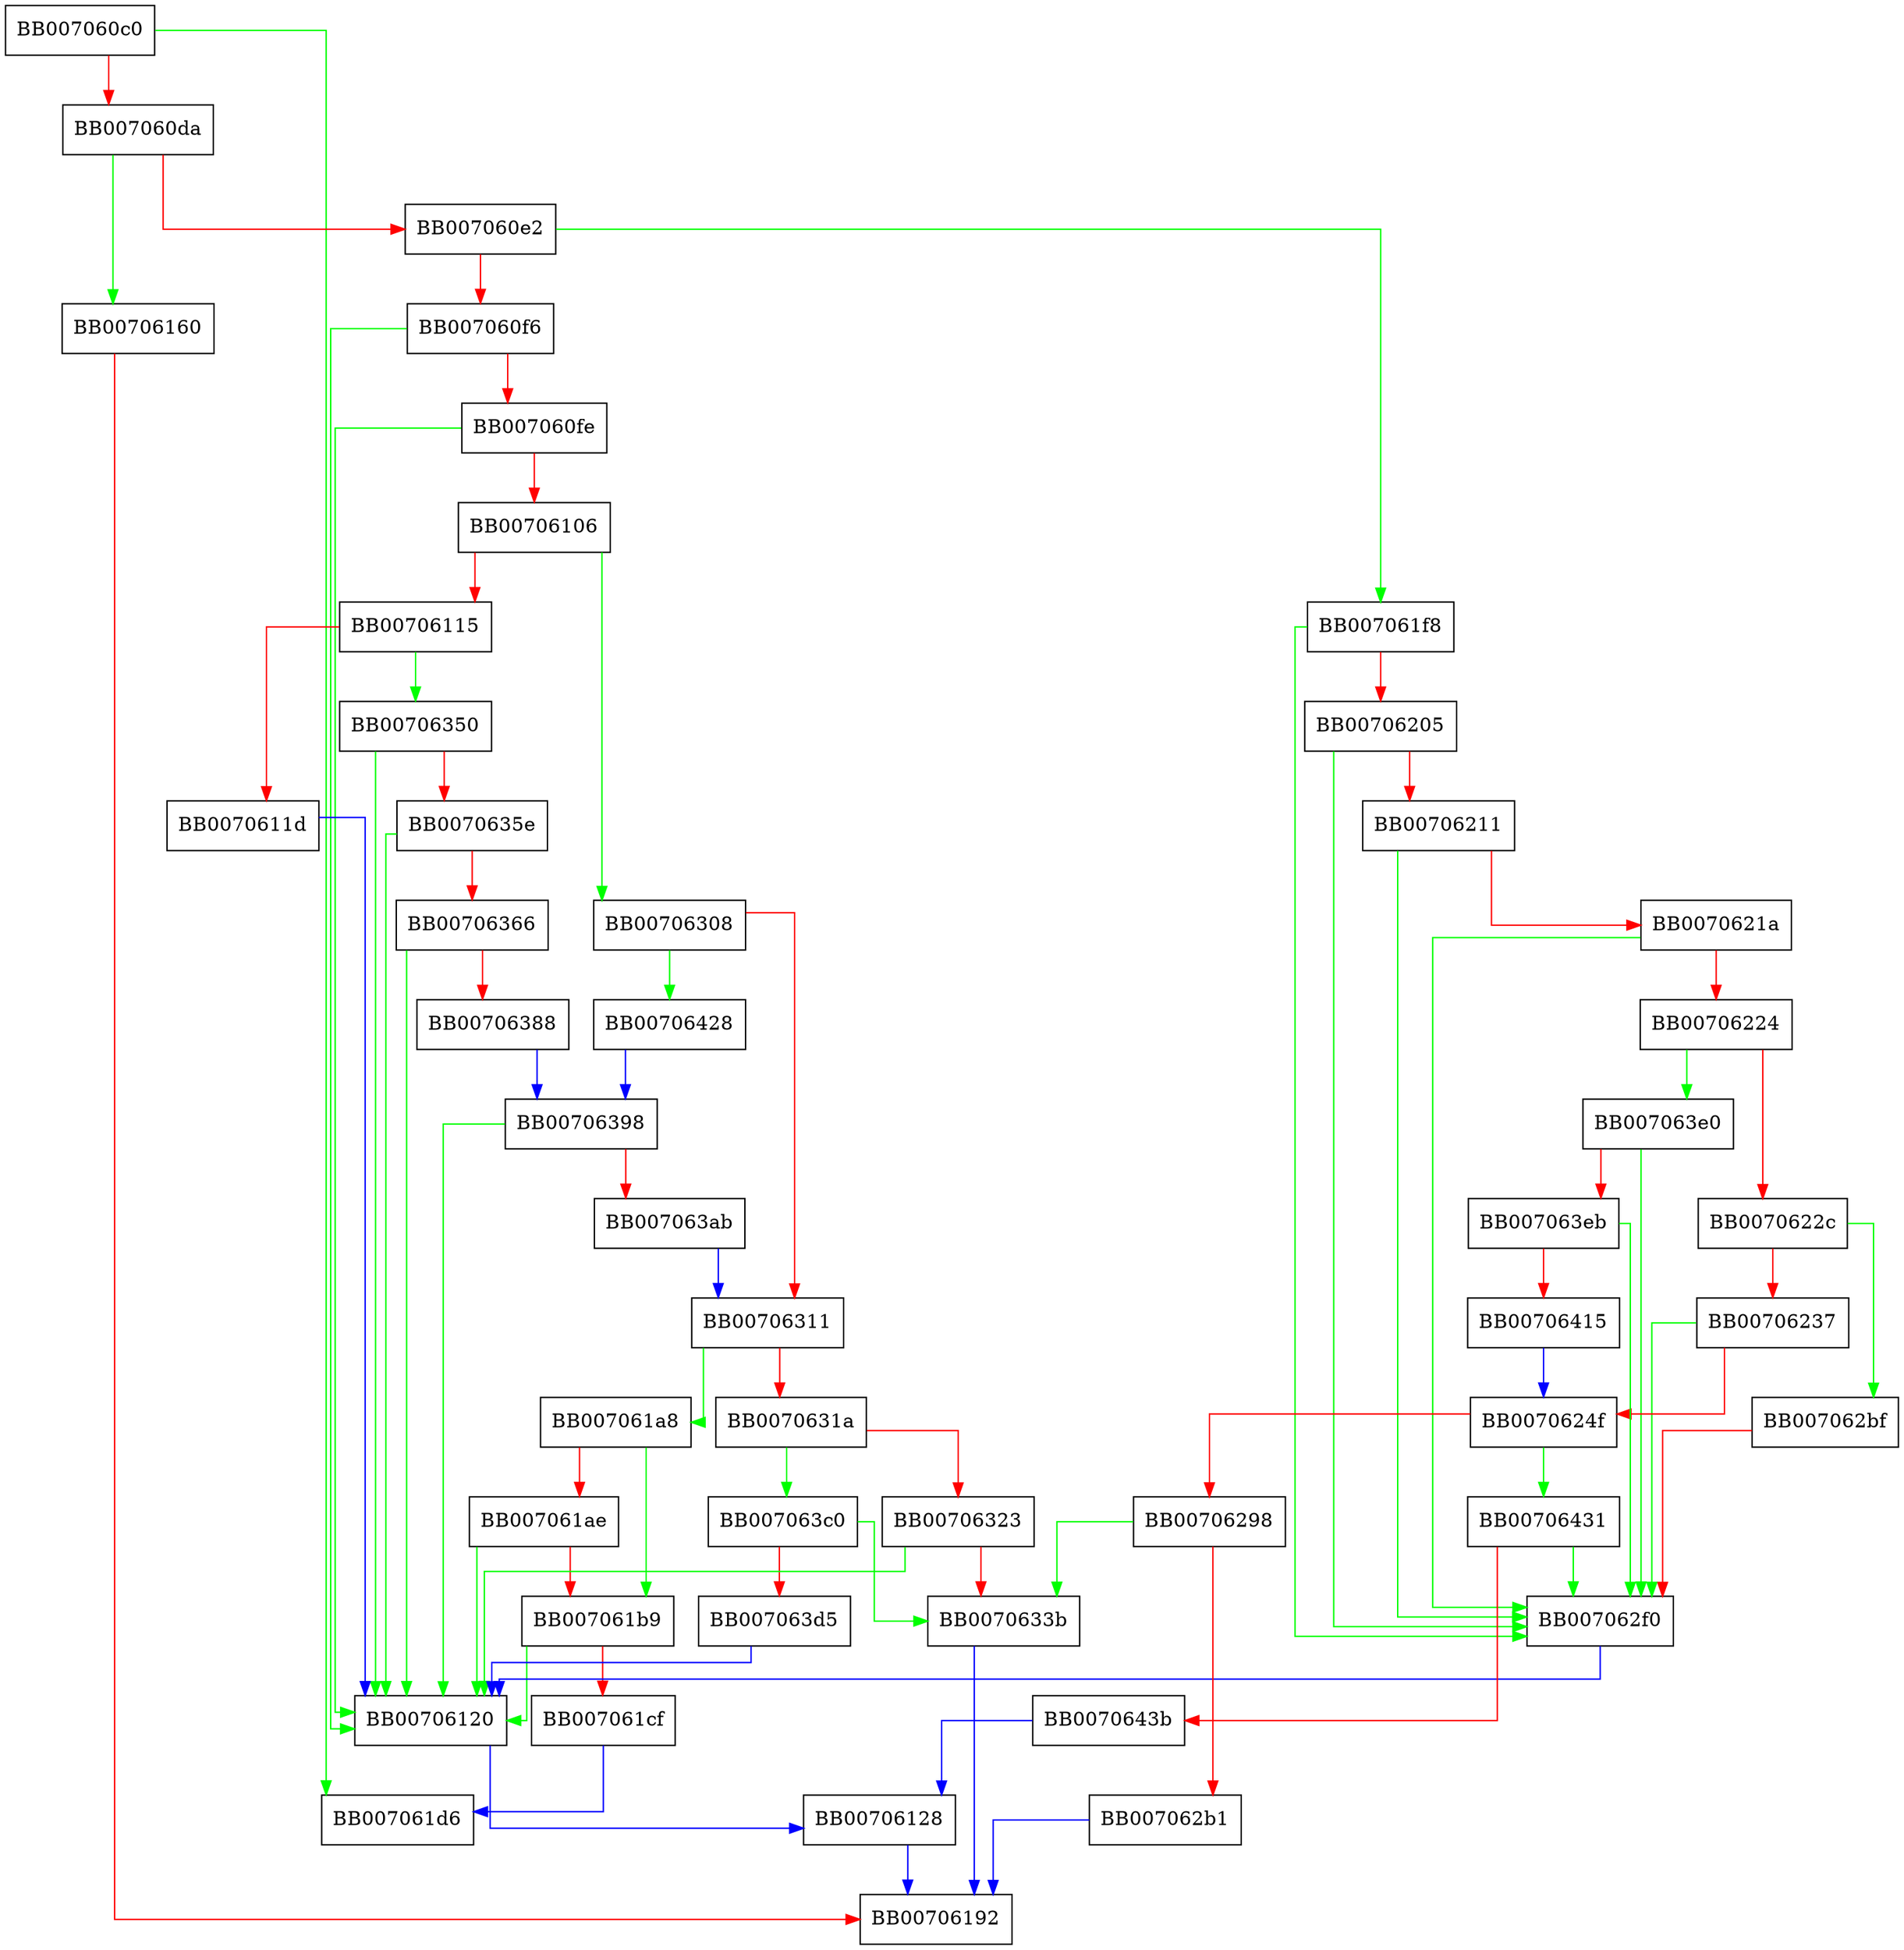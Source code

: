 digraph ossl_gcm_stream_update {
  node [shape="box"];
  graph [splines=ortho];
  BB007060c0 -> BB007061d6 [color="green"];
  BB007060c0 -> BB007060da [color="red"];
  BB007060da -> BB00706160 [color="green"];
  BB007060da -> BB007060e2 [color="red"];
  BB007060e2 -> BB007061f8 [color="green"];
  BB007060e2 -> BB007060f6 [color="red"];
  BB007060f6 -> BB00706120 [color="green"];
  BB007060f6 -> BB007060fe [color="red"];
  BB007060fe -> BB00706120 [color="green"];
  BB007060fe -> BB00706106 [color="red"];
  BB00706106 -> BB00706308 [color="green"];
  BB00706106 -> BB00706115 [color="red"];
  BB00706115 -> BB00706350 [color="green"];
  BB00706115 -> BB0070611d [color="red"];
  BB0070611d -> BB00706120 [color="blue"];
  BB00706120 -> BB00706128 [color="blue"];
  BB00706128 -> BB00706192 [color="blue"];
  BB00706160 -> BB00706192 [color="red"];
  BB007061a8 -> BB007061b9 [color="green"];
  BB007061a8 -> BB007061ae [color="red"];
  BB007061ae -> BB00706120 [color="green"];
  BB007061ae -> BB007061b9 [color="red"];
  BB007061b9 -> BB00706120 [color="green"];
  BB007061b9 -> BB007061cf [color="red"];
  BB007061cf -> BB007061d6 [color="blue"];
  BB007061f8 -> BB007062f0 [color="green"];
  BB007061f8 -> BB00706205 [color="red"];
  BB00706205 -> BB007062f0 [color="green"];
  BB00706205 -> BB00706211 [color="red"];
  BB00706211 -> BB007062f0 [color="green"];
  BB00706211 -> BB0070621a [color="red"];
  BB0070621a -> BB007062f0 [color="green"];
  BB0070621a -> BB00706224 [color="red"];
  BB00706224 -> BB007063e0 [color="green"];
  BB00706224 -> BB0070622c [color="red"];
  BB0070622c -> BB007062bf [color="green"];
  BB0070622c -> BB00706237 [color="red"];
  BB00706237 -> BB007062f0 [color="green"];
  BB00706237 -> BB0070624f [color="red"];
  BB0070624f -> BB00706431 [color="green"];
  BB0070624f -> BB00706298 [color="red"];
  BB00706298 -> BB0070633b [color="green"];
  BB00706298 -> BB007062b1 [color="red"];
  BB007062b1 -> BB00706192 [color="blue"];
  BB007062bf -> BB007062f0 [color="red"];
  BB007062f0 -> BB00706120 [color="blue"];
  BB00706308 -> BB00706428 [color="green"];
  BB00706308 -> BB00706311 [color="red"];
  BB00706311 -> BB007061a8 [color="green"];
  BB00706311 -> BB0070631a [color="red"];
  BB0070631a -> BB007063c0 [color="green"];
  BB0070631a -> BB00706323 [color="red"];
  BB00706323 -> BB00706120 [color="green"];
  BB00706323 -> BB0070633b [color="red"];
  BB0070633b -> BB00706192 [color="blue"];
  BB00706350 -> BB00706120 [color="green"];
  BB00706350 -> BB0070635e [color="red"];
  BB0070635e -> BB00706120 [color="green"];
  BB0070635e -> BB00706366 [color="red"];
  BB00706366 -> BB00706120 [color="green"];
  BB00706366 -> BB00706388 [color="red"];
  BB00706388 -> BB00706398 [color="blue"];
  BB00706398 -> BB00706120 [color="green"];
  BB00706398 -> BB007063ab [color="red"];
  BB007063ab -> BB00706311 [color="blue"];
  BB007063c0 -> BB0070633b [color="green"];
  BB007063c0 -> BB007063d5 [color="red"];
  BB007063d5 -> BB00706120 [color="blue"];
  BB007063e0 -> BB007062f0 [color="green"];
  BB007063e0 -> BB007063eb [color="red"];
  BB007063eb -> BB007062f0 [color="green"];
  BB007063eb -> BB00706415 [color="red"];
  BB00706415 -> BB0070624f [color="blue"];
  BB00706428 -> BB00706398 [color="blue"];
  BB00706431 -> BB007062f0 [color="green"];
  BB00706431 -> BB0070643b [color="red"];
  BB0070643b -> BB00706128 [color="blue"];
}